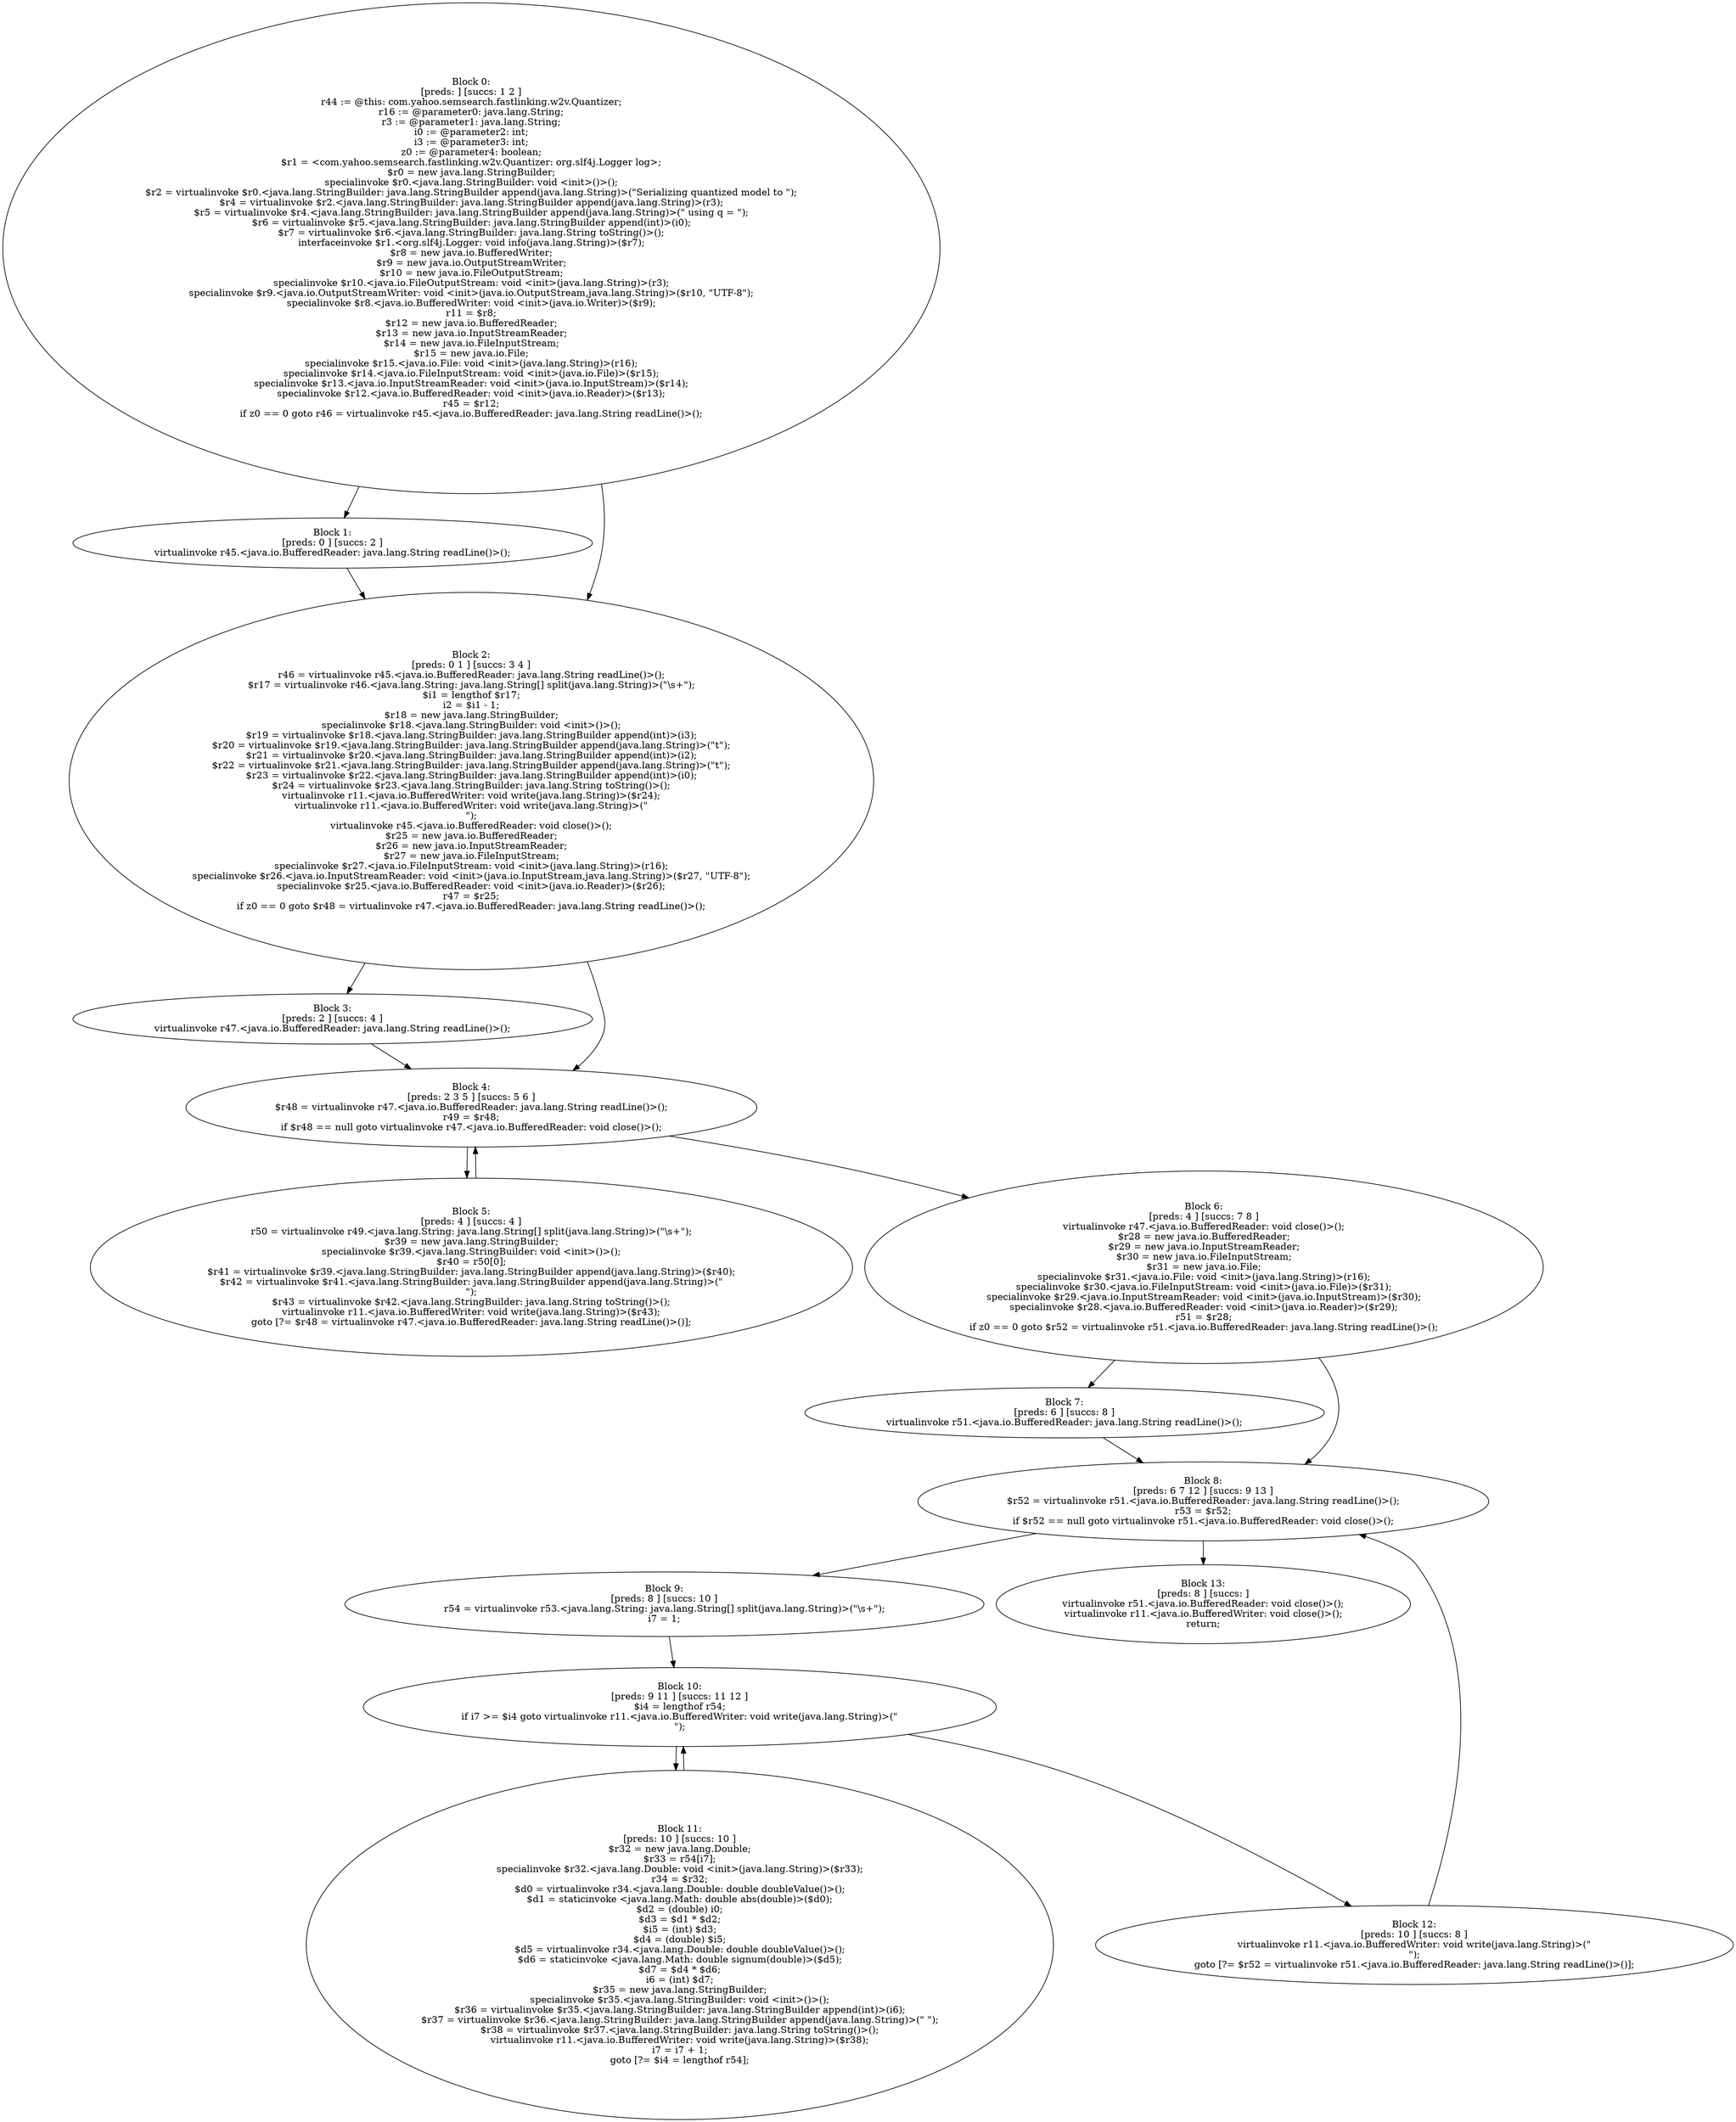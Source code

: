 digraph "unitGraph" {
    "Block 0:
[preds: ] [succs: 1 2 ]
r44 := @this: com.yahoo.semsearch.fastlinking.w2v.Quantizer;
r16 := @parameter0: java.lang.String;
r3 := @parameter1: java.lang.String;
i0 := @parameter2: int;
i3 := @parameter3: int;
z0 := @parameter4: boolean;
$r1 = <com.yahoo.semsearch.fastlinking.w2v.Quantizer: org.slf4j.Logger log>;
$r0 = new java.lang.StringBuilder;
specialinvoke $r0.<java.lang.StringBuilder: void <init>()>();
$r2 = virtualinvoke $r0.<java.lang.StringBuilder: java.lang.StringBuilder append(java.lang.String)>(\"Serializing quantized model to \");
$r4 = virtualinvoke $r2.<java.lang.StringBuilder: java.lang.StringBuilder append(java.lang.String)>(r3);
$r5 = virtualinvoke $r4.<java.lang.StringBuilder: java.lang.StringBuilder append(java.lang.String)>(\" using q = \");
$r6 = virtualinvoke $r5.<java.lang.StringBuilder: java.lang.StringBuilder append(int)>(i0);
$r7 = virtualinvoke $r6.<java.lang.StringBuilder: java.lang.String toString()>();
interfaceinvoke $r1.<org.slf4j.Logger: void info(java.lang.String)>($r7);
$r8 = new java.io.BufferedWriter;
$r9 = new java.io.OutputStreamWriter;
$r10 = new java.io.FileOutputStream;
specialinvoke $r10.<java.io.FileOutputStream: void <init>(java.lang.String)>(r3);
specialinvoke $r9.<java.io.OutputStreamWriter: void <init>(java.io.OutputStream,java.lang.String)>($r10, \"UTF-8\");
specialinvoke $r8.<java.io.BufferedWriter: void <init>(java.io.Writer)>($r9);
r11 = $r8;
$r12 = new java.io.BufferedReader;
$r13 = new java.io.InputStreamReader;
$r14 = new java.io.FileInputStream;
$r15 = new java.io.File;
specialinvoke $r15.<java.io.File: void <init>(java.lang.String)>(r16);
specialinvoke $r14.<java.io.FileInputStream: void <init>(java.io.File)>($r15);
specialinvoke $r13.<java.io.InputStreamReader: void <init>(java.io.InputStream)>($r14);
specialinvoke $r12.<java.io.BufferedReader: void <init>(java.io.Reader)>($r13);
r45 = $r12;
if z0 == 0 goto r46 = virtualinvoke r45.<java.io.BufferedReader: java.lang.String readLine()>();
"
    "Block 1:
[preds: 0 ] [succs: 2 ]
virtualinvoke r45.<java.io.BufferedReader: java.lang.String readLine()>();
"
    "Block 2:
[preds: 0 1 ] [succs: 3 4 ]
r46 = virtualinvoke r45.<java.io.BufferedReader: java.lang.String readLine()>();
$r17 = virtualinvoke r46.<java.lang.String: java.lang.String[] split(java.lang.String)>(\"\\s+\");
$i1 = lengthof $r17;
i2 = $i1 - 1;
$r18 = new java.lang.StringBuilder;
specialinvoke $r18.<java.lang.StringBuilder: void <init>()>();
$r19 = virtualinvoke $r18.<java.lang.StringBuilder: java.lang.StringBuilder append(int)>(i3);
$r20 = virtualinvoke $r19.<java.lang.StringBuilder: java.lang.StringBuilder append(java.lang.String)>(\"\t\");
$r21 = virtualinvoke $r20.<java.lang.StringBuilder: java.lang.StringBuilder append(int)>(i2);
$r22 = virtualinvoke $r21.<java.lang.StringBuilder: java.lang.StringBuilder append(java.lang.String)>(\"\t\");
$r23 = virtualinvoke $r22.<java.lang.StringBuilder: java.lang.StringBuilder append(int)>(i0);
$r24 = virtualinvoke $r23.<java.lang.StringBuilder: java.lang.String toString()>();
virtualinvoke r11.<java.io.BufferedWriter: void write(java.lang.String)>($r24);
virtualinvoke r11.<java.io.BufferedWriter: void write(java.lang.String)>(\"\n\");
virtualinvoke r45.<java.io.BufferedReader: void close()>();
$r25 = new java.io.BufferedReader;
$r26 = new java.io.InputStreamReader;
$r27 = new java.io.FileInputStream;
specialinvoke $r27.<java.io.FileInputStream: void <init>(java.lang.String)>(r16);
specialinvoke $r26.<java.io.InputStreamReader: void <init>(java.io.InputStream,java.lang.String)>($r27, \"UTF-8\");
specialinvoke $r25.<java.io.BufferedReader: void <init>(java.io.Reader)>($r26);
r47 = $r25;
if z0 == 0 goto $r48 = virtualinvoke r47.<java.io.BufferedReader: java.lang.String readLine()>();
"
    "Block 3:
[preds: 2 ] [succs: 4 ]
virtualinvoke r47.<java.io.BufferedReader: java.lang.String readLine()>();
"
    "Block 4:
[preds: 2 3 5 ] [succs: 5 6 ]
$r48 = virtualinvoke r47.<java.io.BufferedReader: java.lang.String readLine()>();
r49 = $r48;
if $r48 == null goto virtualinvoke r47.<java.io.BufferedReader: void close()>();
"
    "Block 5:
[preds: 4 ] [succs: 4 ]
r50 = virtualinvoke r49.<java.lang.String: java.lang.String[] split(java.lang.String)>(\"\\s+\");
$r39 = new java.lang.StringBuilder;
specialinvoke $r39.<java.lang.StringBuilder: void <init>()>();
$r40 = r50[0];
$r41 = virtualinvoke $r39.<java.lang.StringBuilder: java.lang.StringBuilder append(java.lang.String)>($r40);
$r42 = virtualinvoke $r41.<java.lang.StringBuilder: java.lang.StringBuilder append(java.lang.String)>(\"\n\");
$r43 = virtualinvoke $r42.<java.lang.StringBuilder: java.lang.String toString()>();
virtualinvoke r11.<java.io.BufferedWriter: void write(java.lang.String)>($r43);
goto [?= $r48 = virtualinvoke r47.<java.io.BufferedReader: java.lang.String readLine()>()];
"
    "Block 6:
[preds: 4 ] [succs: 7 8 ]
virtualinvoke r47.<java.io.BufferedReader: void close()>();
$r28 = new java.io.BufferedReader;
$r29 = new java.io.InputStreamReader;
$r30 = new java.io.FileInputStream;
$r31 = new java.io.File;
specialinvoke $r31.<java.io.File: void <init>(java.lang.String)>(r16);
specialinvoke $r30.<java.io.FileInputStream: void <init>(java.io.File)>($r31);
specialinvoke $r29.<java.io.InputStreamReader: void <init>(java.io.InputStream)>($r30);
specialinvoke $r28.<java.io.BufferedReader: void <init>(java.io.Reader)>($r29);
r51 = $r28;
if z0 == 0 goto $r52 = virtualinvoke r51.<java.io.BufferedReader: java.lang.String readLine()>();
"
    "Block 7:
[preds: 6 ] [succs: 8 ]
virtualinvoke r51.<java.io.BufferedReader: java.lang.String readLine()>();
"
    "Block 8:
[preds: 6 7 12 ] [succs: 9 13 ]
$r52 = virtualinvoke r51.<java.io.BufferedReader: java.lang.String readLine()>();
r53 = $r52;
if $r52 == null goto virtualinvoke r51.<java.io.BufferedReader: void close()>();
"
    "Block 9:
[preds: 8 ] [succs: 10 ]
r54 = virtualinvoke r53.<java.lang.String: java.lang.String[] split(java.lang.String)>(\"\\s+\");
i7 = 1;
"
    "Block 10:
[preds: 9 11 ] [succs: 11 12 ]
$i4 = lengthof r54;
if i7 >= $i4 goto virtualinvoke r11.<java.io.BufferedWriter: void write(java.lang.String)>(\"\n\");
"
    "Block 11:
[preds: 10 ] [succs: 10 ]
$r32 = new java.lang.Double;
$r33 = r54[i7];
specialinvoke $r32.<java.lang.Double: void <init>(java.lang.String)>($r33);
r34 = $r32;
$d0 = virtualinvoke r34.<java.lang.Double: double doubleValue()>();
$d1 = staticinvoke <java.lang.Math: double abs(double)>($d0);
$d2 = (double) i0;
$d3 = $d1 * $d2;
$i5 = (int) $d3;
$d4 = (double) $i5;
$d5 = virtualinvoke r34.<java.lang.Double: double doubleValue()>();
$d6 = staticinvoke <java.lang.Math: double signum(double)>($d5);
$d7 = $d4 * $d6;
i6 = (int) $d7;
$r35 = new java.lang.StringBuilder;
specialinvoke $r35.<java.lang.StringBuilder: void <init>()>();
$r36 = virtualinvoke $r35.<java.lang.StringBuilder: java.lang.StringBuilder append(int)>(i6);
$r37 = virtualinvoke $r36.<java.lang.StringBuilder: java.lang.StringBuilder append(java.lang.String)>(\" \");
$r38 = virtualinvoke $r37.<java.lang.StringBuilder: java.lang.String toString()>();
virtualinvoke r11.<java.io.BufferedWriter: void write(java.lang.String)>($r38);
i7 = i7 + 1;
goto [?= $i4 = lengthof r54];
"
    "Block 12:
[preds: 10 ] [succs: 8 ]
virtualinvoke r11.<java.io.BufferedWriter: void write(java.lang.String)>(\"\n\");
goto [?= $r52 = virtualinvoke r51.<java.io.BufferedReader: java.lang.String readLine()>()];
"
    "Block 13:
[preds: 8 ] [succs: ]
virtualinvoke r51.<java.io.BufferedReader: void close()>();
virtualinvoke r11.<java.io.BufferedWriter: void close()>();
return;
"
    "Block 0:
[preds: ] [succs: 1 2 ]
r44 := @this: com.yahoo.semsearch.fastlinking.w2v.Quantizer;
r16 := @parameter0: java.lang.String;
r3 := @parameter1: java.lang.String;
i0 := @parameter2: int;
i3 := @parameter3: int;
z0 := @parameter4: boolean;
$r1 = <com.yahoo.semsearch.fastlinking.w2v.Quantizer: org.slf4j.Logger log>;
$r0 = new java.lang.StringBuilder;
specialinvoke $r0.<java.lang.StringBuilder: void <init>()>();
$r2 = virtualinvoke $r0.<java.lang.StringBuilder: java.lang.StringBuilder append(java.lang.String)>(\"Serializing quantized model to \");
$r4 = virtualinvoke $r2.<java.lang.StringBuilder: java.lang.StringBuilder append(java.lang.String)>(r3);
$r5 = virtualinvoke $r4.<java.lang.StringBuilder: java.lang.StringBuilder append(java.lang.String)>(\" using q = \");
$r6 = virtualinvoke $r5.<java.lang.StringBuilder: java.lang.StringBuilder append(int)>(i0);
$r7 = virtualinvoke $r6.<java.lang.StringBuilder: java.lang.String toString()>();
interfaceinvoke $r1.<org.slf4j.Logger: void info(java.lang.String)>($r7);
$r8 = new java.io.BufferedWriter;
$r9 = new java.io.OutputStreamWriter;
$r10 = new java.io.FileOutputStream;
specialinvoke $r10.<java.io.FileOutputStream: void <init>(java.lang.String)>(r3);
specialinvoke $r9.<java.io.OutputStreamWriter: void <init>(java.io.OutputStream,java.lang.String)>($r10, \"UTF-8\");
specialinvoke $r8.<java.io.BufferedWriter: void <init>(java.io.Writer)>($r9);
r11 = $r8;
$r12 = new java.io.BufferedReader;
$r13 = new java.io.InputStreamReader;
$r14 = new java.io.FileInputStream;
$r15 = new java.io.File;
specialinvoke $r15.<java.io.File: void <init>(java.lang.String)>(r16);
specialinvoke $r14.<java.io.FileInputStream: void <init>(java.io.File)>($r15);
specialinvoke $r13.<java.io.InputStreamReader: void <init>(java.io.InputStream)>($r14);
specialinvoke $r12.<java.io.BufferedReader: void <init>(java.io.Reader)>($r13);
r45 = $r12;
if z0 == 0 goto r46 = virtualinvoke r45.<java.io.BufferedReader: java.lang.String readLine()>();
"->"Block 1:
[preds: 0 ] [succs: 2 ]
virtualinvoke r45.<java.io.BufferedReader: java.lang.String readLine()>();
";
    "Block 0:
[preds: ] [succs: 1 2 ]
r44 := @this: com.yahoo.semsearch.fastlinking.w2v.Quantizer;
r16 := @parameter0: java.lang.String;
r3 := @parameter1: java.lang.String;
i0 := @parameter2: int;
i3 := @parameter3: int;
z0 := @parameter4: boolean;
$r1 = <com.yahoo.semsearch.fastlinking.w2v.Quantizer: org.slf4j.Logger log>;
$r0 = new java.lang.StringBuilder;
specialinvoke $r0.<java.lang.StringBuilder: void <init>()>();
$r2 = virtualinvoke $r0.<java.lang.StringBuilder: java.lang.StringBuilder append(java.lang.String)>(\"Serializing quantized model to \");
$r4 = virtualinvoke $r2.<java.lang.StringBuilder: java.lang.StringBuilder append(java.lang.String)>(r3);
$r5 = virtualinvoke $r4.<java.lang.StringBuilder: java.lang.StringBuilder append(java.lang.String)>(\" using q = \");
$r6 = virtualinvoke $r5.<java.lang.StringBuilder: java.lang.StringBuilder append(int)>(i0);
$r7 = virtualinvoke $r6.<java.lang.StringBuilder: java.lang.String toString()>();
interfaceinvoke $r1.<org.slf4j.Logger: void info(java.lang.String)>($r7);
$r8 = new java.io.BufferedWriter;
$r9 = new java.io.OutputStreamWriter;
$r10 = new java.io.FileOutputStream;
specialinvoke $r10.<java.io.FileOutputStream: void <init>(java.lang.String)>(r3);
specialinvoke $r9.<java.io.OutputStreamWriter: void <init>(java.io.OutputStream,java.lang.String)>($r10, \"UTF-8\");
specialinvoke $r8.<java.io.BufferedWriter: void <init>(java.io.Writer)>($r9);
r11 = $r8;
$r12 = new java.io.BufferedReader;
$r13 = new java.io.InputStreamReader;
$r14 = new java.io.FileInputStream;
$r15 = new java.io.File;
specialinvoke $r15.<java.io.File: void <init>(java.lang.String)>(r16);
specialinvoke $r14.<java.io.FileInputStream: void <init>(java.io.File)>($r15);
specialinvoke $r13.<java.io.InputStreamReader: void <init>(java.io.InputStream)>($r14);
specialinvoke $r12.<java.io.BufferedReader: void <init>(java.io.Reader)>($r13);
r45 = $r12;
if z0 == 0 goto r46 = virtualinvoke r45.<java.io.BufferedReader: java.lang.String readLine()>();
"->"Block 2:
[preds: 0 1 ] [succs: 3 4 ]
r46 = virtualinvoke r45.<java.io.BufferedReader: java.lang.String readLine()>();
$r17 = virtualinvoke r46.<java.lang.String: java.lang.String[] split(java.lang.String)>(\"\\s+\");
$i1 = lengthof $r17;
i2 = $i1 - 1;
$r18 = new java.lang.StringBuilder;
specialinvoke $r18.<java.lang.StringBuilder: void <init>()>();
$r19 = virtualinvoke $r18.<java.lang.StringBuilder: java.lang.StringBuilder append(int)>(i3);
$r20 = virtualinvoke $r19.<java.lang.StringBuilder: java.lang.StringBuilder append(java.lang.String)>(\"\t\");
$r21 = virtualinvoke $r20.<java.lang.StringBuilder: java.lang.StringBuilder append(int)>(i2);
$r22 = virtualinvoke $r21.<java.lang.StringBuilder: java.lang.StringBuilder append(java.lang.String)>(\"\t\");
$r23 = virtualinvoke $r22.<java.lang.StringBuilder: java.lang.StringBuilder append(int)>(i0);
$r24 = virtualinvoke $r23.<java.lang.StringBuilder: java.lang.String toString()>();
virtualinvoke r11.<java.io.BufferedWriter: void write(java.lang.String)>($r24);
virtualinvoke r11.<java.io.BufferedWriter: void write(java.lang.String)>(\"\n\");
virtualinvoke r45.<java.io.BufferedReader: void close()>();
$r25 = new java.io.BufferedReader;
$r26 = new java.io.InputStreamReader;
$r27 = new java.io.FileInputStream;
specialinvoke $r27.<java.io.FileInputStream: void <init>(java.lang.String)>(r16);
specialinvoke $r26.<java.io.InputStreamReader: void <init>(java.io.InputStream,java.lang.String)>($r27, \"UTF-8\");
specialinvoke $r25.<java.io.BufferedReader: void <init>(java.io.Reader)>($r26);
r47 = $r25;
if z0 == 0 goto $r48 = virtualinvoke r47.<java.io.BufferedReader: java.lang.String readLine()>();
";
    "Block 1:
[preds: 0 ] [succs: 2 ]
virtualinvoke r45.<java.io.BufferedReader: java.lang.String readLine()>();
"->"Block 2:
[preds: 0 1 ] [succs: 3 4 ]
r46 = virtualinvoke r45.<java.io.BufferedReader: java.lang.String readLine()>();
$r17 = virtualinvoke r46.<java.lang.String: java.lang.String[] split(java.lang.String)>(\"\\s+\");
$i1 = lengthof $r17;
i2 = $i1 - 1;
$r18 = new java.lang.StringBuilder;
specialinvoke $r18.<java.lang.StringBuilder: void <init>()>();
$r19 = virtualinvoke $r18.<java.lang.StringBuilder: java.lang.StringBuilder append(int)>(i3);
$r20 = virtualinvoke $r19.<java.lang.StringBuilder: java.lang.StringBuilder append(java.lang.String)>(\"\t\");
$r21 = virtualinvoke $r20.<java.lang.StringBuilder: java.lang.StringBuilder append(int)>(i2);
$r22 = virtualinvoke $r21.<java.lang.StringBuilder: java.lang.StringBuilder append(java.lang.String)>(\"\t\");
$r23 = virtualinvoke $r22.<java.lang.StringBuilder: java.lang.StringBuilder append(int)>(i0);
$r24 = virtualinvoke $r23.<java.lang.StringBuilder: java.lang.String toString()>();
virtualinvoke r11.<java.io.BufferedWriter: void write(java.lang.String)>($r24);
virtualinvoke r11.<java.io.BufferedWriter: void write(java.lang.String)>(\"\n\");
virtualinvoke r45.<java.io.BufferedReader: void close()>();
$r25 = new java.io.BufferedReader;
$r26 = new java.io.InputStreamReader;
$r27 = new java.io.FileInputStream;
specialinvoke $r27.<java.io.FileInputStream: void <init>(java.lang.String)>(r16);
specialinvoke $r26.<java.io.InputStreamReader: void <init>(java.io.InputStream,java.lang.String)>($r27, \"UTF-8\");
specialinvoke $r25.<java.io.BufferedReader: void <init>(java.io.Reader)>($r26);
r47 = $r25;
if z0 == 0 goto $r48 = virtualinvoke r47.<java.io.BufferedReader: java.lang.String readLine()>();
";
    "Block 2:
[preds: 0 1 ] [succs: 3 4 ]
r46 = virtualinvoke r45.<java.io.BufferedReader: java.lang.String readLine()>();
$r17 = virtualinvoke r46.<java.lang.String: java.lang.String[] split(java.lang.String)>(\"\\s+\");
$i1 = lengthof $r17;
i2 = $i1 - 1;
$r18 = new java.lang.StringBuilder;
specialinvoke $r18.<java.lang.StringBuilder: void <init>()>();
$r19 = virtualinvoke $r18.<java.lang.StringBuilder: java.lang.StringBuilder append(int)>(i3);
$r20 = virtualinvoke $r19.<java.lang.StringBuilder: java.lang.StringBuilder append(java.lang.String)>(\"\t\");
$r21 = virtualinvoke $r20.<java.lang.StringBuilder: java.lang.StringBuilder append(int)>(i2);
$r22 = virtualinvoke $r21.<java.lang.StringBuilder: java.lang.StringBuilder append(java.lang.String)>(\"\t\");
$r23 = virtualinvoke $r22.<java.lang.StringBuilder: java.lang.StringBuilder append(int)>(i0);
$r24 = virtualinvoke $r23.<java.lang.StringBuilder: java.lang.String toString()>();
virtualinvoke r11.<java.io.BufferedWriter: void write(java.lang.String)>($r24);
virtualinvoke r11.<java.io.BufferedWriter: void write(java.lang.String)>(\"\n\");
virtualinvoke r45.<java.io.BufferedReader: void close()>();
$r25 = new java.io.BufferedReader;
$r26 = new java.io.InputStreamReader;
$r27 = new java.io.FileInputStream;
specialinvoke $r27.<java.io.FileInputStream: void <init>(java.lang.String)>(r16);
specialinvoke $r26.<java.io.InputStreamReader: void <init>(java.io.InputStream,java.lang.String)>($r27, \"UTF-8\");
specialinvoke $r25.<java.io.BufferedReader: void <init>(java.io.Reader)>($r26);
r47 = $r25;
if z0 == 0 goto $r48 = virtualinvoke r47.<java.io.BufferedReader: java.lang.String readLine()>();
"->"Block 3:
[preds: 2 ] [succs: 4 ]
virtualinvoke r47.<java.io.BufferedReader: java.lang.String readLine()>();
";
    "Block 2:
[preds: 0 1 ] [succs: 3 4 ]
r46 = virtualinvoke r45.<java.io.BufferedReader: java.lang.String readLine()>();
$r17 = virtualinvoke r46.<java.lang.String: java.lang.String[] split(java.lang.String)>(\"\\s+\");
$i1 = lengthof $r17;
i2 = $i1 - 1;
$r18 = new java.lang.StringBuilder;
specialinvoke $r18.<java.lang.StringBuilder: void <init>()>();
$r19 = virtualinvoke $r18.<java.lang.StringBuilder: java.lang.StringBuilder append(int)>(i3);
$r20 = virtualinvoke $r19.<java.lang.StringBuilder: java.lang.StringBuilder append(java.lang.String)>(\"\t\");
$r21 = virtualinvoke $r20.<java.lang.StringBuilder: java.lang.StringBuilder append(int)>(i2);
$r22 = virtualinvoke $r21.<java.lang.StringBuilder: java.lang.StringBuilder append(java.lang.String)>(\"\t\");
$r23 = virtualinvoke $r22.<java.lang.StringBuilder: java.lang.StringBuilder append(int)>(i0);
$r24 = virtualinvoke $r23.<java.lang.StringBuilder: java.lang.String toString()>();
virtualinvoke r11.<java.io.BufferedWriter: void write(java.lang.String)>($r24);
virtualinvoke r11.<java.io.BufferedWriter: void write(java.lang.String)>(\"\n\");
virtualinvoke r45.<java.io.BufferedReader: void close()>();
$r25 = new java.io.BufferedReader;
$r26 = new java.io.InputStreamReader;
$r27 = new java.io.FileInputStream;
specialinvoke $r27.<java.io.FileInputStream: void <init>(java.lang.String)>(r16);
specialinvoke $r26.<java.io.InputStreamReader: void <init>(java.io.InputStream,java.lang.String)>($r27, \"UTF-8\");
specialinvoke $r25.<java.io.BufferedReader: void <init>(java.io.Reader)>($r26);
r47 = $r25;
if z0 == 0 goto $r48 = virtualinvoke r47.<java.io.BufferedReader: java.lang.String readLine()>();
"->"Block 4:
[preds: 2 3 5 ] [succs: 5 6 ]
$r48 = virtualinvoke r47.<java.io.BufferedReader: java.lang.String readLine()>();
r49 = $r48;
if $r48 == null goto virtualinvoke r47.<java.io.BufferedReader: void close()>();
";
    "Block 3:
[preds: 2 ] [succs: 4 ]
virtualinvoke r47.<java.io.BufferedReader: java.lang.String readLine()>();
"->"Block 4:
[preds: 2 3 5 ] [succs: 5 6 ]
$r48 = virtualinvoke r47.<java.io.BufferedReader: java.lang.String readLine()>();
r49 = $r48;
if $r48 == null goto virtualinvoke r47.<java.io.BufferedReader: void close()>();
";
    "Block 4:
[preds: 2 3 5 ] [succs: 5 6 ]
$r48 = virtualinvoke r47.<java.io.BufferedReader: java.lang.String readLine()>();
r49 = $r48;
if $r48 == null goto virtualinvoke r47.<java.io.BufferedReader: void close()>();
"->"Block 5:
[preds: 4 ] [succs: 4 ]
r50 = virtualinvoke r49.<java.lang.String: java.lang.String[] split(java.lang.String)>(\"\\s+\");
$r39 = new java.lang.StringBuilder;
specialinvoke $r39.<java.lang.StringBuilder: void <init>()>();
$r40 = r50[0];
$r41 = virtualinvoke $r39.<java.lang.StringBuilder: java.lang.StringBuilder append(java.lang.String)>($r40);
$r42 = virtualinvoke $r41.<java.lang.StringBuilder: java.lang.StringBuilder append(java.lang.String)>(\"\n\");
$r43 = virtualinvoke $r42.<java.lang.StringBuilder: java.lang.String toString()>();
virtualinvoke r11.<java.io.BufferedWriter: void write(java.lang.String)>($r43);
goto [?= $r48 = virtualinvoke r47.<java.io.BufferedReader: java.lang.String readLine()>()];
";
    "Block 4:
[preds: 2 3 5 ] [succs: 5 6 ]
$r48 = virtualinvoke r47.<java.io.BufferedReader: java.lang.String readLine()>();
r49 = $r48;
if $r48 == null goto virtualinvoke r47.<java.io.BufferedReader: void close()>();
"->"Block 6:
[preds: 4 ] [succs: 7 8 ]
virtualinvoke r47.<java.io.BufferedReader: void close()>();
$r28 = new java.io.BufferedReader;
$r29 = new java.io.InputStreamReader;
$r30 = new java.io.FileInputStream;
$r31 = new java.io.File;
specialinvoke $r31.<java.io.File: void <init>(java.lang.String)>(r16);
specialinvoke $r30.<java.io.FileInputStream: void <init>(java.io.File)>($r31);
specialinvoke $r29.<java.io.InputStreamReader: void <init>(java.io.InputStream)>($r30);
specialinvoke $r28.<java.io.BufferedReader: void <init>(java.io.Reader)>($r29);
r51 = $r28;
if z0 == 0 goto $r52 = virtualinvoke r51.<java.io.BufferedReader: java.lang.String readLine()>();
";
    "Block 5:
[preds: 4 ] [succs: 4 ]
r50 = virtualinvoke r49.<java.lang.String: java.lang.String[] split(java.lang.String)>(\"\\s+\");
$r39 = new java.lang.StringBuilder;
specialinvoke $r39.<java.lang.StringBuilder: void <init>()>();
$r40 = r50[0];
$r41 = virtualinvoke $r39.<java.lang.StringBuilder: java.lang.StringBuilder append(java.lang.String)>($r40);
$r42 = virtualinvoke $r41.<java.lang.StringBuilder: java.lang.StringBuilder append(java.lang.String)>(\"\n\");
$r43 = virtualinvoke $r42.<java.lang.StringBuilder: java.lang.String toString()>();
virtualinvoke r11.<java.io.BufferedWriter: void write(java.lang.String)>($r43);
goto [?= $r48 = virtualinvoke r47.<java.io.BufferedReader: java.lang.String readLine()>()];
"->"Block 4:
[preds: 2 3 5 ] [succs: 5 6 ]
$r48 = virtualinvoke r47.<java.io.BufferedReader: java.lang.String readLine()>();
r49 = $r48;
if $r48 == null goto virtualinvoke r47.<java.io.BufferedReader: void close()>();
";
    "Block 6:
[preds: 4 ] [succs: 7 8 ]
virtualinvoke r47.<java.io.BufferedReader: void close()>();
$r28 = new java.io.BufferedReader;
$r29 = new java.io.InputStreamReader;
$r30 = new java.io.FileInputStream;
$r31 = new java.io.File;
specialinvoke $r31.<java.io.File: void <init>(java.lang.String)>(r16);
specialinvoke $r30.<java.io.FileInputStream: void <init>(java.io.File)>($r31);
specialinvoke $r29.<java.io.InputStreamReader: void <init>(java.io.InputStream)>($r30);
specialinvoke $r28.<java.io.BufferedReader: void <init>(java.io.Reader)>($r29);
r51 = $r28;
if z0 == 0 goto $r52 = virtualinvoke r51.<java.io.BufferedReader: java.lang.String readLine()>();
"->"Block 7:
[preds: 6 ] [succs: 8 ]
virtualinvoke r51.<java.io.BufferedReader: java.lang.String readLine()>();
";
    "Block 6:
[preds: 4 ] [succs: 7 8 ]
virtualinvoke r47.<java.io.BufferedReader: void close()>();
$r28 = new java.io.BufferedReader;
$r29 = new java.io.InputStreamReader;
$r30 = new java.io.FileInputStream;
$r31 = new java.io.File;
specialinvoke $r31.<java.io.File: void <init>(java.lang.String)>(r16);
specialinvoke $r30.<java.io.FileInputStream: void <init>(java.io.File)>($r31);
specialinvoke $r29.<java.io.InputStreamReader: void <init>(java.io.InputStream)>($r30);
specialinvoke $r28.<java.io.BufferedReader: void <init>(java.io.Reader)>($r29);
r51 = $r28;
if z0 == 0 goto $r52 = virtualinvoke r51.<java.io.BufferedReader: java.lang.String readLine()>();
"->"Block 8:
[preds: 6 7 12 ] [succs: 9 13 ]
$r52 = virtualinvoke r51.<java.io.BufferedReader: java.lang.String readLine()>();
r53 = $r52;
if $r52 == null goto virtualinvoke r51.<java.io.BufferedReader: void close()>();
";
    "Block 7:
[preds: 6 ] [succs: 8 ]
virtualinvoke r51.<java.io.BufferedReader: java.lang.String readLine()>();
"->"Block 8:
[preds: 6 7 12 ] [succs: 9 13 ]
$r52 = virtualinvoke r51.<java.io.BufferedReader: java.lang.String readLine()>();
r53 = $r52;
if $r52 == null goto virtualinvoke r51.<java.io.BufferedReader: void close()>();
";
    "Block 8:
[preds: 6 7 12 ] [succs: 9 13 ]
$r52 = virtualinvoke r51.<java.io.BufferedReader: java.lang.String readLine()>();
r53 = $r52;
if $r52 == null goto virtualinvoke r51.<java.io.BufferedReader: void close()>();
"->"Block 9:
[preds: 8 ] [succs: 10 ]
r54 = virtualinvoke r53.<java.lang.String: java.lang.String[] split(java.lang.String)>(\"\\s+\");
i7 = 1;
";
    "Block 8:
[preds: 6 7 12 ] [succs: 9 13 ]
$r52 = virtualinvoke r51.<java.io.BufferedReader: java.lang.String readLine()>();
r53 = $r52;
if $r52 == null goto virtualinvoke r51.<java.io.BufferedReader: void close()>();
"->"Block 13:
[preds: 8 ] [succs: ]
virtualinvoke r51.<java.io.BufferedReader: void close()>();
virtualinvoke r11.<java.io.BufferedWriter: void close()>();
return;
";
    "Block 9:
[preds: 8 ] [succs: 10 ]
r54 = virtualinvoke r53.<java.lang.String: java.lang.String[] split(java.lang.String)>(\"\\s+\");
i7 = 1;
"->"Block 10:
[preds: 9 11 ] [succs: 11 12 ]
$i4 = lengthof r54;
if i7 >= $i4 goto virtualinvoke r11.<java.io.BufferedWriter: void write(java.lang.String)>(\"\n\");
";
    "Block 10:
[preds: 9 11 ] [succs: 11 12 ]
$i4 = lengthof r54;
if i7 >= $i4 goto virtualinvoke r11.<java.io.BufferedWriter: void write(java.lang.String)>(\"\n\");
"->"Block 11:
[preds: 10 ] [succs: 10 ]
$r32 = new java.lang.Double;
$r33 = r54[i7];
specialinvoke $r32.<java.lang.Double: void <init>(java.lang.String)>($r33);
r34 = $r32;
$d0 = virtualinvoke r34.<java.lang.Double: double doubleValue()>();
$d1 = staticinvoke <java.lang.Math: double abs(double)>($d0);
$d2 = (double) i0;
$d3 = $d1 * $d2;
$i5 = (int) $d3;
$d4 = (double) $i5;
$d5 = virtualinvoke r34.<java.lang.Double: double doubleValue()>();
$d6 = staticinvoke <java.lang.Math: double signum(double)>($d5);
$d7 = $d4 * $d6;
i6 = (int) $d7;
$r35 = new java.lang.StringBuilder;
specialinvoke $r35.<java.lang.StringBuilder: void <init>()>();
$r36 = virtualinvoke $r35.<java.lang.StringBuilder: java.lang.StringBuilder append(int)>(i6);
$r37 = virtualinvoke $r36.<java.lang.StringBuilder: java.lang.StringBuilder append(java.lang.String)>(\" \");
$r38 = virtualinvoke $r37.<java.lang.StringBuilder: java.lang.String toString()>();
virtualinvoke r11.<java.io.BufferedWriter: void write(java.lang.String)>($r38);
i7 = i7 + 1;
goto [?= $i4 = lengthof r54];
";
    "Block 10:
[preds: 9 11 ] [succs: 11 12 ]
$i4 = lengthof r54;
if i7 >= $i4 goto virtualinvoke r11.<java.io.BufferedWriter: void write(java.lang.String)>(\"\n\");
"->"Block 12:
[preds: 10 ] [succs: 8 ]
virtualinvoke r11.<java.io.BufferedWriter: void write(java.lang.String)>(\"\n\");
goto [?= $r52 = virtualinvoke r51.<java.io.BufferedReader: java.lang.String readLine()>()];
";
    "Block 11:
[preds: 10 ] [succs: 10 ]
$r32 = new java.lang.Double;
$r33 = r54[i7];
specialinvoke $r32.<java.lang.Double: void <init>(java.lang.String)>($r33);
r34 = $r32;
$d0 = virtualinvoke r34.<java.lang.Double: double doubleValue()>();
$d1 = staticinvoke <java.lang.Math: double abs(double)>($d0);
$d2 = (double) i0;
$d3 = $d1 * $d2;
$i5 = (int) $d3;
$d4 = (double) $i5;
$d5 = virtualinvoke r34.<java.lang.Double: double doubleValue()>();
$d6 = staticinvoke <java.lang.Math: double signum(double)>($d5);
$d7 = $d4 * $d6;
i6 = (int) $d7;
$r35 = new java.lang.StringBuilder;
specialinvoke $r35.<java.lang.StringBuilder: void <init>()>();
$r36 = virtualinvoke $r35.<java.lang.StringBuilder: java.lang.StringBuilder append(int)>(i6);
$r37 = virtualinvoke $r36.<java.lang.StringBuilder: java.lang.StringBuilder append(java.lang.String)>(\" \");
$r38 = virtualinvoke $r37.<java.lang.StringBuilder: java.lang.String toString()>();
virtualinvoke r11.<java.io.BufferedWriter: void write(java.lang.String)>($r38);
i7 = i7 + 1;
goto [?= $i4 = lengthof r54];
"->"Block 10:
[preds: 9 11 ] [succs: 11 12 ]
$i4 = lengthof r54;
if i7 >= $i4 goto virtualinvoke r11.<java.io.BufferedWriter: void write(java.lang.String)>(\"\n\");
";
    "Block 12:
[preds: 10 ] [succs: 8 ]
virtualinvoke r11.<java.io.BufferedWriter: void write(java.lang.String)>(\"\n\");
goto [?= $r52 = virtualinvoke r51.<java.io.BufferedReader: java.lang.String readLine()>()];
"->"Block 8:
[preds: 6 7 12 ] [succs: 9 13 ]
$r52 = virtualinvoke r51.<java.io.BufferedReader: java.lang.String readLine()>();
r53 = $r52;
if $r52 == null goto virtualinvoke r51.<java.io.BufferedReader: void close()>();
";
}
